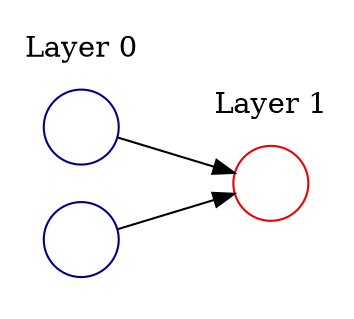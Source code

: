 // Perceptron
digraph {
	graph [rankdir=LR splines=line]
	node [fixedsize=true label=""]
	subgraph cluster_0 {
		graph [color=white label="Layer 0"]
		node [color=blue4 shape=circle style=solid]
		x1
		x2
	}
	subgraph cluster_1 {
		graph [color=white label="Layer 1"]
		node [color=red2 shape=circle style=solid]
		a1
	}
	x1 -> a1
	x2 -> a1
}
